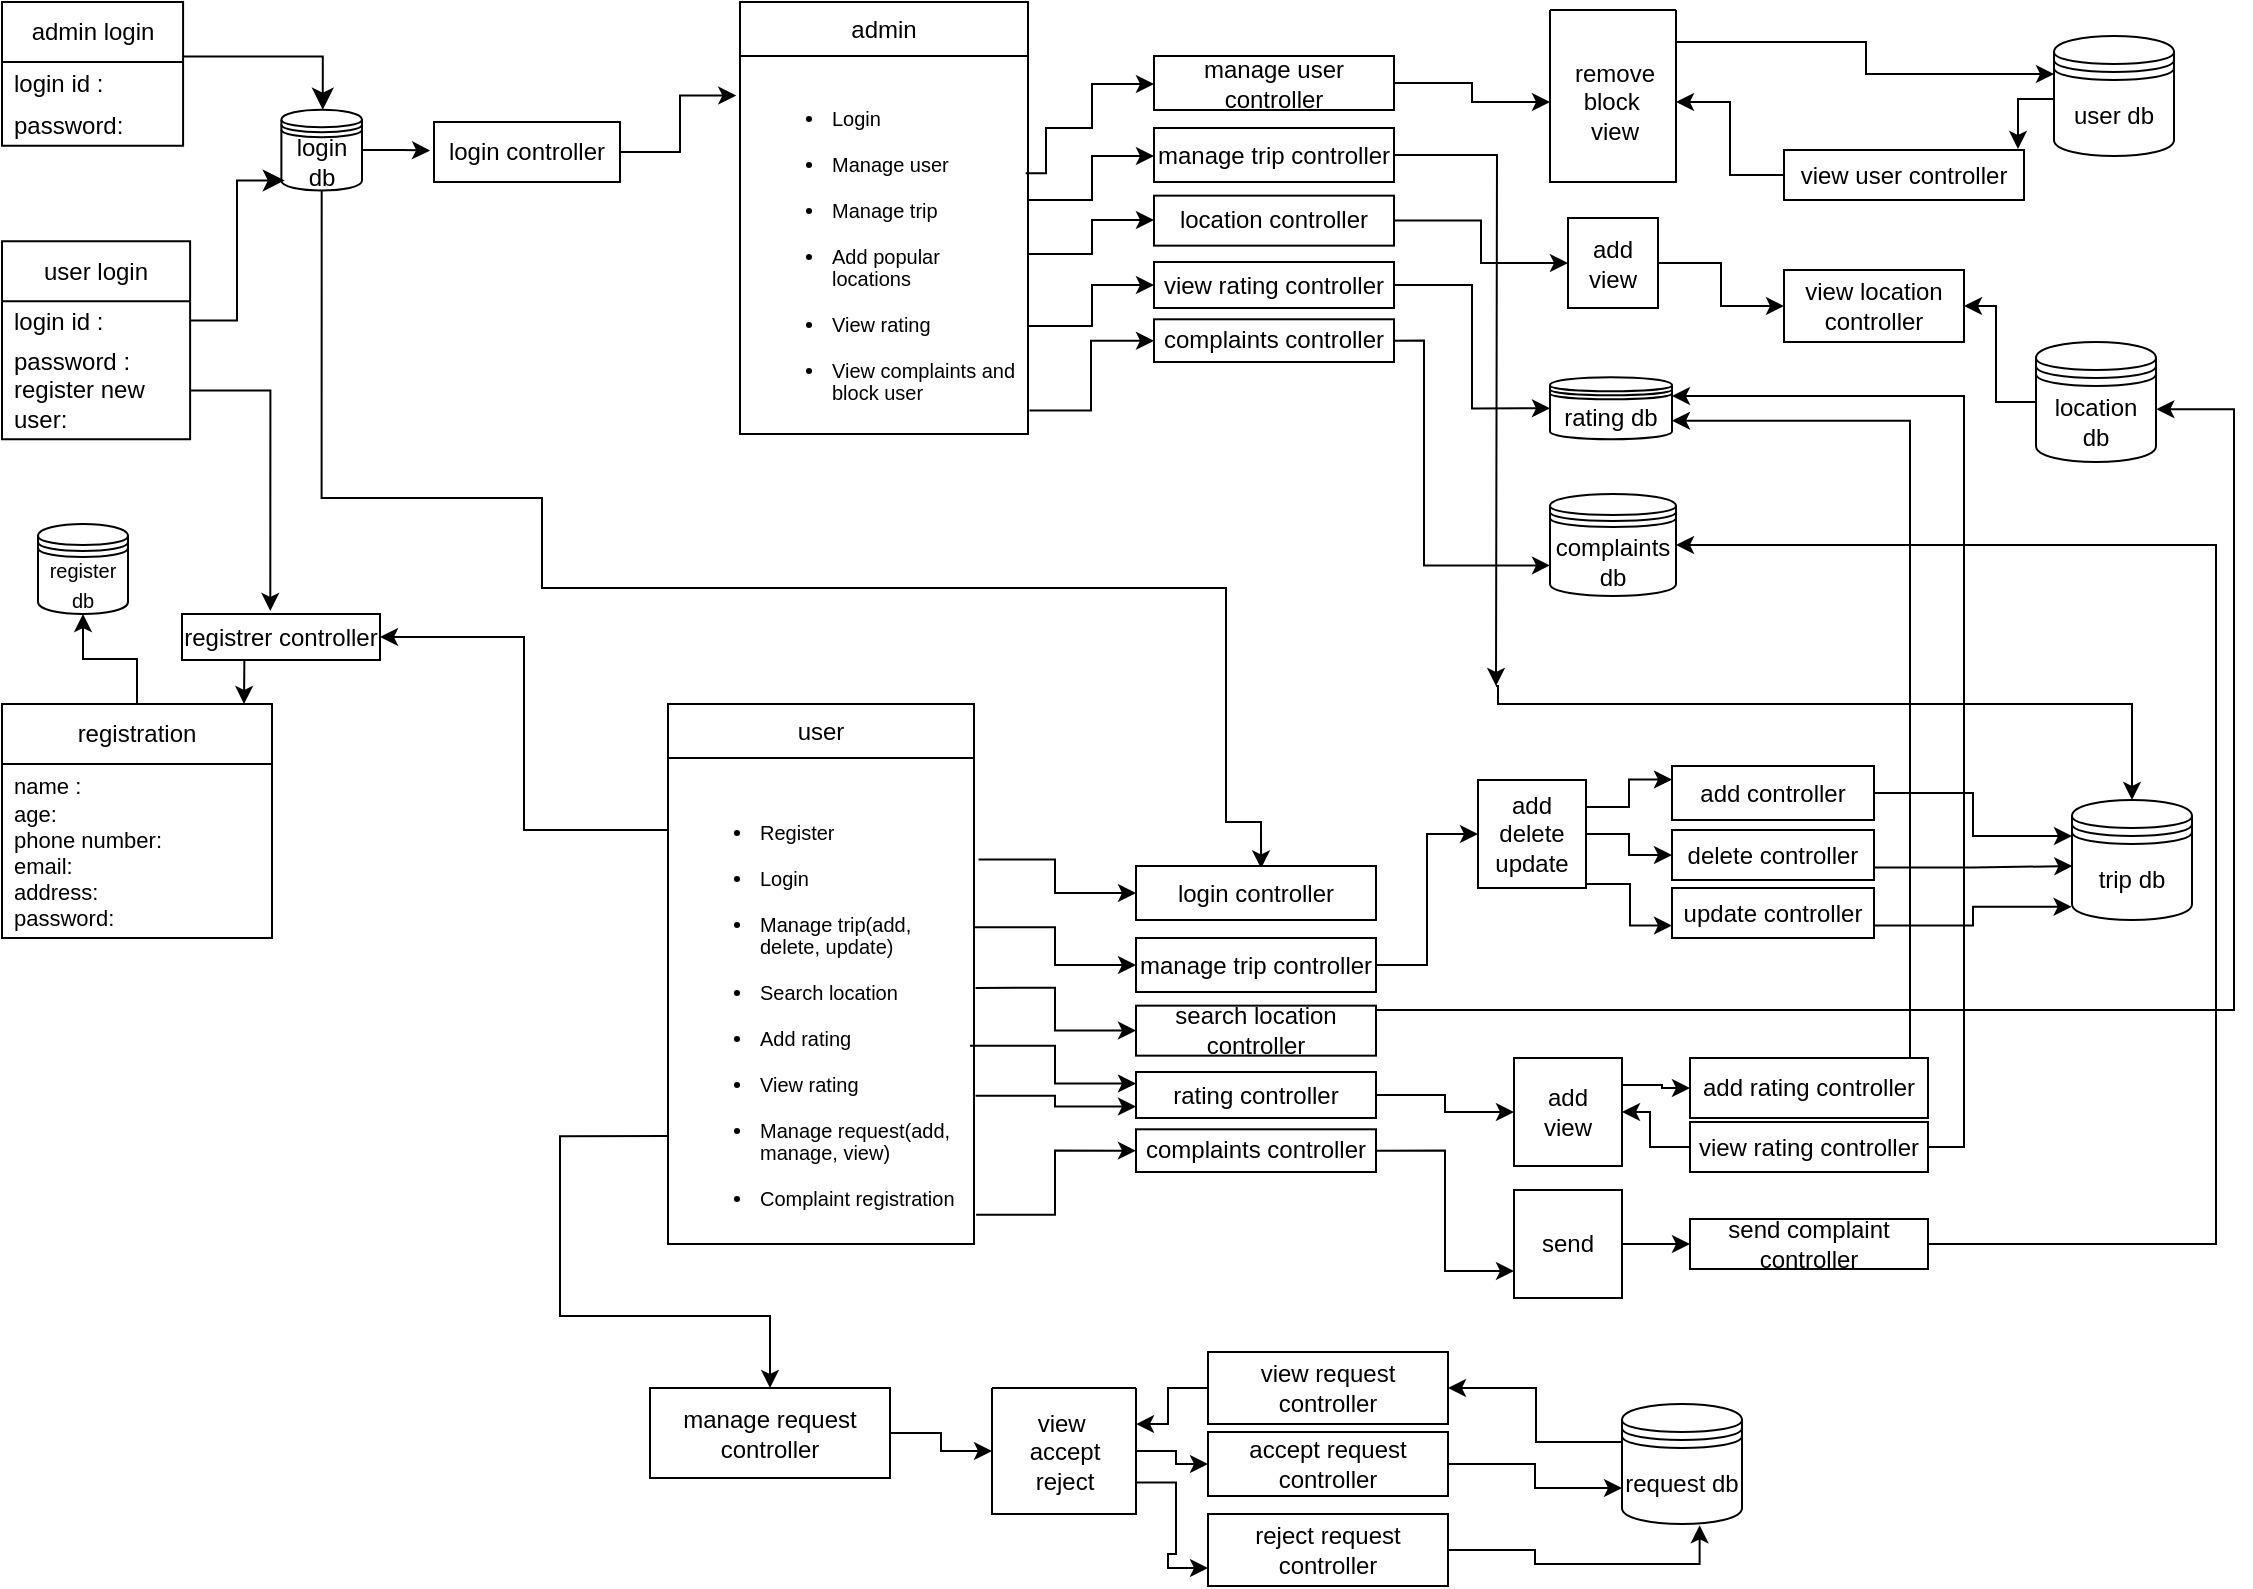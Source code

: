 <mxfile version="24.7.2" type="github">
  <diagram name="Page-1" id="9f46799a-70d6-7492-0946-bef42562c5a5">
    <mxGraphModel dx="1687" dy="1006" grid="1" gridSize="9" guides="1" tooltips="1" connect="1" arrows="1" fold="1" page="1" pageScale="1" pageWidth="1169" pageHeight="827" background="none" math="0" shadow="0">
      <root>
        <mxCell id="0" />
        <mxCell id="1" parent="0" />
        <mxCell id="CBxtj87pKqYlVacztBhi-85" value="" style="endArrow=classic;html=1;rounded=0;exitX=0.315;exitY=0.982;exitDx=0;exitDy=0;exitPerimeter=0;" edge="1" parent="1" source="CBxtj87pKqYlVacztBhi-74">
          <mxGeometry width="50" height="50" relative="1" as="geometry">
            <mxPoint x="153" y="311" as="sourcePoint" />
            <mxPoint x="157" y="369" as="targetPoint" />
          </mxGeometry>
        </mxCell>
        <mxCell id="CBxtj87pKqYlVacztBhi-75" value="&lt;font size=&quot;1&quot;&gt;register db&lt;/font&gt;" style="shape=datastore;whiteSpace=wrap;html=1;" vertex="1" parent="1">
          <mxGeometry x="54" y="279" width="45" height="45" as="geometry" />
        </mxCell>
        <mxCell id="CBxtj87pKqYlVacztBhi-86" style="edgeStyle=orthogonalEdgeStyle;rounded=0;orthogonalLoop=1;jettySize=auto;html=1;exitX=0.5;exitY=0;exitDx=0;exitDy=0;" edge="1" parent="1" source="CBxtj87pKqYlVacztBhi-69" target="CBxtj87pKqYlVacztBhi-75">
          <mxGeometry relative="1" as="geometry" />
        </mxCell>
        <mxCell id="CBxtj87pKqYlVacztBhi-68" style="edgeStyle=orthogonalEdgeStyle;rounded=0;orthogonalLoop=1;jettySize=auto;html=1;entryX=0.521;entryY=-0.132;entryDx=0;entryDy=0;entryPerimeter=0;exitX=0.5;exitY=1;exitDx=0;exitDy=0;" edge="1" parent="1" source="CBxtj87pKqYlVacztBhi-14">
          <mxGeometry relative="1" as="geometry">
            <mxPoint x="665.52" y="451.186" as="targetPoint" />
            <mxPoint x="195.84" y="117.0" as="sourcePoint" />
            <Array as="points">
              <mxPoint x="196" y="266" />
              <mxPoint x="306" y="266" />
              <mxPoint x="306" y="311" />
              <mxPoint x="648" y="311" />
              <mxPoint x="648" y="428" />
              <mxPoint x="666" y="428" />
            </Array>
          </mxGeometry>
        </mxCell>
        <mxCell id="CBxtj87pKqYlVacztBhi-112" style="edgeStyle=orthogonalEdgeStyle;rounded=0;orthogonalLoop=1;jettySize=auto;html=1;exitX=0.992;exitY=0.296;exitDx=0;exitDy=0;exitPerimeter=0;" edge="1" parent="1" source="CBxtj87pKqYlVacztBhi-25" target="CBxtj87pKqYlVacztBhi-93">
          <mxGeometry relative="1" as="geometry">
            <Array as="points">
              <mxPoint x="558" y="104" />
              <mxPoint x="558" y="81" />
              <mxPoint x="581" y="81" />
              <mxPoint x="581" y="59" />
            </Array>
          </mxGeometry>
        </mxCell>
        <mxCell id="CBxtj87pKqYlVacztBhi-113" value="" style="edgeStyle=orthogonalEdgeStyle;rounded=0;orthogonalLoop=1;jettySize=auto;html=1;" edge="1" parent="1" source="CBxtj87pKqYlVacztBhi-25" target="CBxtj87pKqYlVacztBhi-94">
          <mxGeometry relative="1" as="geometry">
            <Array as="points">
              <mxPoint x="581" y="117" />
              <mxPoint x="581" y="95" />
            </Array>
          </mxGeometry>
        </mxCell>
        <mxCell id="CBxtj87pKqYlVacztBhi-116" style="edgeStyle=orthogonalEdgeStyle;rounded=0;orthogonalLoop=1;jettySize=auto;html=1;exitX=1;exitY=0.5;exitDx=0;exitDy=0;" edge="1" parent="1" source="CBxtj87pKqYlVacztBhi-25" target="CBxtj87pKqYlVacztBhi-95">
          <mxGeometry relative="1" as="geometry">
            <Array as="points">
              <mxPoint x="581" y="144" />
              <mxPoint x="581" y="127" />
            </Array>
          </mxGeometry>
        </mxCell>
        <mxCell id="CBxtj87pKqYlVacztBhi-110" style="edgeStyle=orthogonalEdgeStyle;rounded=0;orthogonalLoop=1;jettySize=auto;html=1;entryX=0;entryY=0.5;entryDx=0;entryDy=0;" edge="1" parent="1" target="CBxtj87pKqYlVacztBhi-96">
          <mxGeometry relative="1" as="geometry">
            <mxPoint x="549" y="189" as="sourcePoint" />
            <Array as="points">
              <mxPoint x="549" y="180" />
              <mxPoint x="581" y="180" />
              <mxPoint x="581" y="160" />
            </Array>
          </mxGeometry>
        </mxCell>
        <mxCell id="CBxtj87pKqYlVacztBhi-117" style="edgeStyle=orthogonalEdgeStyle;rounded=0;orthogonalLoop=1;jettySize=auto;html=1;exitX=1.005;exitY=0.895;exitDx=0;exitDy=0;exitPerimeter=0;" edge="1" parent="1" source="CBxtj87pKqYlVacztBhi-25" target="CBxtj87pKqYlVacztBhi-98">
          <mxGeometry relative="1" as="geometry" />
        </mxCell>
        <mxCell id="CBxtj87pKqYlVacztBhi-119" value="" style="swimlane;startSize=0;" vertex="1" parent="1">
          <mxGeometry x="810" y="22" width="63" height="86" as="geometry" />
        </mxCell>
        <mxCell id="CBxtj87pKqYlVacztBhi-120" value="remove&lt;div&gt;block&amp;nbsp;&lt;/div&gt;&lt;div&gt;view&lt;/div&gt;" style="text;html=1;align=center;verticalAlign=middle;resizable=0;points=[];autosize=1;strokeColor=none;fillColor=none;" vertex="1" parent="CBxtj87pKqYlVacztBhi-119">
          <mxGeometry y="19" width="63" height="54" as="geometry" />
        </mxCell>
        <mxCell id="CBxtj87pKqYlVacztBhi-121" style="edgeStyle=orthogonalEdgeStyle;rounded=0;orthogonalLoop=1;jettySize=auto;html=1;exitX=1;exitY=0.5;exitDx=0;exitDy=0;" edge="1" parent="1" source="CBxtj87pKqYlVacztBhi-93" target="CBxtj87pKqYlVacztBhi-120">
          <mxGeometry relative="1" as="geometry" />
        </mxCell>
        <mxCell id="CBxtj87pKqYlVacztBhi-134" value="" style="edgeStyle=orthogonalEdgeStyle;rounded=0;orthogonalLoop=1;jettySize=auto;html=1;" edge="1" parent="1">
          <mxGeometry relative="1" as="geometry">
            <mxPoint x="1062" y="66.51" as="sourcePoint" />
            <mxPoint x="1044" y="91.5" as="targetPoint" />
          </mxGeometry>
        </mxCell>
        <mxCell id="CBxtj87pKqYlVacztBhi-122" value="user db" style="shape=datastore;whiteSpace=wrap;html=1;" vertex="1" parent="1">
          <mxGeometry x="1062" y="35" width="60" height="60" as="geometry" />
        </mxCell>
        <mxCell id="CBxtj87pKqYlVacztBhi-132" value="" style="edgeStyle=orthogonalEdgeStyle;rounded=0;orthogonalLoop=1;jettySize=auto;html=1;" edge="1" parent="1" source="CBxtj87pKqYlVacztBhi-124" target="CBxtj87pKqYlVacztBhi-120">
          <mxGeometry relative="1" as="geometry" />
        </mxCell>
        <mxCell id="CBxtj87pKqYlVacztBhi-124" value="view user controller" style="rounded=0;whiteSpace=wrap;html=1;" vertex="1" parent="1">
          <mxGeometry x="927" y="92" width="120" height="25" as="geometry" />
        </mxCell>
        <mxCell id="CBxtj87pKqYlVacztBhi-135" style="edgeStyle=orthogonalEdgeStyle;rounded=0;orthogonalLoop=1;jettySize=auto;html=1;exitX=1.005;exitY=-0.056;exitDx=0;exitDy=0;exitPerimeter=0;" edge="1" parent="1" source="CBxtj87pKqYlVacztBhi-120" target="CBxtj87pKqYlVacztBhi-122">
          <mxGeometry relative="1" as="geometry">
            <Array as="points">
              <mxPoint x="968" y="38" />
              <mxPoint x="968" y="54" />
            </Array>
          </mxGeometry>
        </mxCell>
        <mxCell id="CBxtj87pKqYlVacztBhi-150" style="edgeStyle=orthogonalEdgeStyle;rounded=0;orthogonalLoop=1;jettySize=auto;html=1;entryX=1;entryY=0.5;entryDx=0;entryDy=0;" edge="1" parent="1" source="CBxtj87pKqYlVacztBhi-136" target="CBxtj87pKqYlVacztBhi-146">
          <mxGeometry relative="1" as="geometry" />
        </mxCell>
        <mxCell id="CBxtj87pKqYlVacztBhi-136" value="location db" style="shape=datastore;whiteSpace=wrap;html=1;" vertex="1" parent="1">
          <mxGeometry x="1053" y="188" width="60" height="60" as="geometry" />
        </mxCell>
        <mxCell id="CBxtj87pKqYlVacztBhi-147" style="edgeStyle=orthogonalEdgeStyle;rounded=0;orthogonalLoop=1;jettySize=auto;html=1;entryX=0;entryY=0.5;entryDx=0;entryDy=0;" edge="1" parent="1" source="CBxtj87pKqYlVacztBhi-144" target="CBxtj87pKqYlVacztBhi-146">
          <mxGeometry relative="1" as="geometry" />
        </mxCell>
        <mxCell id="CBxtj87pKqYlVacztBhi-144" value="add&lt;div&gt;view&lt;/div&gt;" style="rounded=0;whiteSpace=wrap;html=1;" vertex="1" parent="1">
          <mxGeometry x="819" y="126" width="45" height="45" as="geometry" />
        </mxCell>
        <mxCell id="CBxtj87pKqYlVacztBhi-64" value="" style="group" vertex="1" connectable="0" parent="1">
          <mxGeometry x="36" y="18" width="180" height="218.651" as="geometry" />
        </mxCell>
        <object label="user login" id="CBxtj87pKqYlVacztBhi-6">
          <mxCell style="swimlane;fontStyle=0;childLayout=stackLayout;horizontal=1;startSize=30;horizontalStack=0;resizeParent=1;resizeParentMax=0;resizeLast=0;collapsible=1;marginBottom=0;whiteSpace=wrap;html=1;" vertex="1" parent="CBxtj87pKqYlVacztBhi-64">
            <mxGeometry x="0.003" y="119.651" width="94.05" height="99.004" as="geometry" />
          </mxCell>
        </object>
        <mxCell id="CBxtj87pKqYlVacztBhi-7" value="login id :" style="text;strokeColor=none;fillColor=none;align=left;verticalAlign=middle;spacingLeft=4;spacingRight=4;overflow=hidden;points=[[0,0.5],[1,0.5]];portConstraint=eastwest;rotatable=0;whiteSpace=wrap;html=1;" vertex="1" parent="CBxtj87pKqYlVacztBhi-6">
          <mxGeometry y="30" width="94.05" height="20.204" as="geometry" />
        </mxCell>
        <mxCell id="CBxtj87pKqYlVacztBhi-8" value="password :&lt;div&gt;register new user:&lt;/div&gt;" style="text;strokeColor=none;fillColor=none;align=left;verticalAlign=middle;spacingLeft=4;spacingRight=4;overflow=hidden;points=[[0,0.5],[1,0.5]];portConstraint=eastwest;rotatable=0;whiteSpace=wrap;html=1;" vertex="1" parent="CBxtj87pKqYlVacztBhi-6">
          <mxGeometry y="50.204" width="94.05" height="48.8" as="geometry" />
        </mxCell>
        <mxCell id="CBxtj87pKqYlVacztBhi-14" value="login&lt;div&gt;db&lt;/div&gt;" style="shape=datastore;whiteSpace=wrap;html=1;" vertex="1" parent="CBxtj87pKqYlVacztBhi-64">
          <mxGeometry x="139.691" y="53.843" width="40.309" height="40.407" as="geometry" />
        </mxCell>
        <mxCell id="CBxtj87pKqYlVacztBhi-16" value="" style="edgeStyle=elbowEdgeStyle;elbow=horizontal;endArrow=classic;html=1;curved=0;rounded=0;endSize=8;startSize=8;entryX=0.042;entryY=0.876;entryDx=0;entryDy=0;entryPerimeter=0;" edge="1" parent="CBxtj87pKqYlVacztBhi-64" target="CBxtj87pKqYlVacztBhi-14">
          <mxGeometry width="50" height="50" relative="1" as="geometry">
            <mxPoint x="94.058" y="159.31" as="sourcePoint" />
            <mxPoint x="127.649" y="125.637" as="targetPoint" />
          </mxGeometry>
        </mxCell>
        <mxCell id="CBxtj87pKqYlVacztBhi-59" value="admin login" style="swimlane;fontStyle=0;childLayout=stackLayout;horizontal=1;startSize=30;horizontalStack=0;resizeParent=1;resizeParentMax=0;resizeLast=0;collapsible=1;marginBottom=0;whiteSpace=wrap;html=1;" vertex="1" parent="CBxtj87pKqYlVacztBhi-64">
          <mxGeometry width="90.542" height="71.879" as="geometry" />
        </mxCell>
        <mxCell id="CBxtj87pKqYlVacztBhi-60" value="login id :" style="text;strokeColor=none;fillColor=none;align=left;verticalAlign=middle;spacingLeft=4;spacingRight=4;overflow=hidden;points=[[0,0.5],[1,0.5]];portConstraint=eastwest;rotatable=0;whiteSpace=wrap;html=1;" vertex="1" parent="CBxtj87pKqYlVacztBhi-59">
          <mxGeometry y="30" width="90.542" height="21.936" as="geometry" />
        </mxCell>
        <mxCell id="CBxtj87pKqYlVacztBhi-61" value="password:" style="text;strokeColor=none;fillColor=none;align=left;verticalAlign=middle;spacingLeft=4;spacingRight=4;overflow=hidden;points=[[0,0.5],[1,0.5]];portConstraint=eastwest;rotatable=0;whiteSpace=wrap;html=1;" vertex="1" parent="CBxtj87pKqYlVacztBhi-59">
          <mxGeometry y="51.936" width="90.542" height="19.942" as="geometry" />
        </mxCell>
        <mxCell id="CBxtj87pKqYlVacztBhi-63" value="" style="edgeStyle=segmentEdgeStyle;endArrow=classic;html=1;curved=0;rounded=0;endSize=8;startSize=8;" edge="1" parent="CBxtj87pKqYlVacztBhi-64">
          <mxGeometry width="50" height="50" relative="1" as="geometry">
            <mxPoint x="90.542" y="27.254" as="sourcePoint" />
            <mxPoint x="160.389" y="53.844" as="targetPoint" />
          </mxGeometry>
        </mxCell>
        <mxCell id="CBxtj87pKqYlVacztBhi-69" value="registration" style="swimlane;fontStyle=0;childLayout=stackLayout;horizontal=1;startSize=30;horizontalStack=0;resizeParent=1;resizeParentMax=0;resizeLast=0;collapsible=1;marginBottom=0;whiteSpace=wrap;html=1;" vertex="1" parent="1">
          <mxGeometry x="36" y="369" width="135" height="117" as="geometry" />
        </mxCell>
        <mxCell id="CBxtj87pKqYlVacztBhi-70" value="&lt;font style=&quot;font-size: 11px;&quot;&gt;name :&lt;/font&gt;&lt;div style=&quot;font-size: 11px;&quot;&gt;&lt;font style=&quot;font-size: 11px;&quot;&gt;age:&lt;/font&gt;&lt;/div&gt;&lt;div style=&quot;font-size: 11px;&quot;&gt;&lt;font style=&quot;font-size: 11px;&quot;&gt;phone number:&lt;/font&gt;&lt;/div&gt;&lt;div style=&quot;font-size: 11px;&quot;&gt;&lt;font style=&quot;font-size: 11px;&quot;&gt;email:&lt;/font&gt;&lt;/div&gt;&lt;div style=&quot;font-size: 11px;&quot;&gt;&lt;font style=&quot;font-size: 11px;&quot;&gt;address:&lt;/font&gt;&lt;/div&gt;&lt;div style=&quot;font-size: 11px;&quot;&gt;&lt;font style=&quot;font-size: 11px;&quot;&gt;password:&lt;/font&gt;&lt;/div&gt;" style="text;strokeColor=none;fillColor=none;align=left;verticalAlign=middle;spacingLeft=4;spacingRight=4;overflow=hidden;points=[[0,0.5],[1,0.5]];portConstraint=eastwest;rotatable=0;whiteSpace=wrap;html=1;" vertex="1" parent="CBxtj87pKqYlVacztBhi-69">
          <mxGeometry y="30" width="135" height="87" as="geometry" />
        </mxCell>
        <mxCell id="CBxtj87pKqYlVacztBhi-74" value="registrer controller" style="rounded=0;whiteSpace=wrap;html=1;" vertex="1" parent="1">
          <mxGeometry x="126" y="324" width="99" height="23" as="geometry" />
        </mxCell>
        <mxCell id="CBxtj87pKqYlVacztBhi-88" style="edgeStyle=orthogonalEdgeStyle;rounded=0;orthogonalLoop=1;jettySize=auto;html=1;exitX=1;exitY=0.5;exitDx=0;exitDy=0;entryX=0.446;entryY=-0.066;entryDx=0;entryDy=0;entryPerimeter=0;" edge="1" parent="1" source="CBxtj87pKqYlVacztBhi-8" target="CBxtj87pKqYlVacztBhi-74">
          <mxGeometry relative="1" as="geometry">
            <mxPoint x="171" y="261" as="targetPoint" />
          </mxGeometry>
        </mxCell>
        <mxCell id="CBxtj87pKqYlVacztBhi-99" value="" style="group" vertex="1" connectable="0" parent="1">
          <mxGeometry x="612" y="45" width="137" height="153" as="geometry" />
        </mxCell>
        <mxCell id="CBxtj87pKqYlVacztBhi-93" value="manage user controller" style="rounded=0;whiteSpace=wrap;html=1;" vertex="1" parent="CBxtj87pKqYlVacztBhi-99">
          <mxGeometry width="120" height="27" as="geometry" />
        </mxCell>
        <mxCell id="CBxtj87pKqYlVacztBhi-223" style="edgeStyle=orthogonalEdgeStyle;rounded=0;orthogonalLoop=1;jettySize=auto;html=1;" edge="1" parent="CBxtj87pKqYlVacztBhi-99" source="CBxtj87pKqYlVacztBhi-94">
          <mxGeometry relative="1" as="geometry">
            <mxPoint x="171" y="315" as="targetPoint" />
          </mxGeometry>
        </mxCell>
        <mxCell id="CBxtj87pKqYlVacztBhi-94" value="manage trip controller" style="rounded=0;whiteSpace=wrap;html=1;" vertex="1" parent="CBxtj87pKqYlVacztBhi-99">
          <mxGeometry y="36" width="120" height="27" as="geometry" />
        </mxCell>
        <mxCell id="CBxtj87pKqYlVacztBhi-95" value="location controller" style="rounded=0;whiteSpace=wrap;html=1;" vertex="1" parent="CBxtj87pKqYlVacztBhi-99">
          <mxGeometry y="69.83" width="120" height="25" as="geometry" />
        </mxCell>
        <mxCell id="CBxtj87pKqYlVacztBhi-96" value="view rating controller" style="rounded=0;whiteSpace=wrap;html=1;" vertex="1" parent="CBxtj87pKqYlVacztBhi-99">
          <mxGeometry y="103" width="120" height="23" as="geometry" />
        </mxCell>
        <mxCell id="CBxtj87pKqYlVacztBhi-98" value="complaints controller" style="rounded=0;whiteSpace=wrap;html=1;" vertex="1" parent="CBxtj87pKqYlVacztBhi-99">
          <mxGeometry y="131.65" width="120" height="21.35" as="geometry" />
        </mxCell>
        <mxCell id="CBxtj87pKqYlVacztBhi-100" value="login controller" style="rounded=0;whiteSpace=wrap;html=1;" vertex="1" parent="1">
          <mxGeometry x="252" y="78" width="93" height="30" as="geometry" />
        </mxCell>
        <mxCell id="CBxtj87pKqYlVacztBhi-145" style="edgeStyle=orthogonalEdgeStyle;rounded=0;orthogonalLoop=1;jettySize=auto;html=1;entryX=0;entryY=0.5;entryDx=0;entryDy=0;" edge="1" parent="1" source="CBxtj87pKqYlVacztBhi-95" target="CBxtj87pKqYlVacztBhi-144">
          <mxGeometry relative="1" as="geometry">
            <mxPoint x="774" y="135" as="targetPoint" />
          </mxGeometry>
        </mxCell>
        <mxCell id="CBxtj87pKqYlVacztBhi-146" value="view location controller" style="rounded=0;whiteSpace=wrap;html=1;" vertex="1" parent="1">
          <mxGeometry x="927" y="152" width="90" height="36" as="geometry" />
        </mxCell>
        <mxCell id="CBxtj87pKqYlVacztBhi-151" value="rating db" style="shape=datastore;whiteSpace=wrap;html=1;" vertex="1" parent="1">
          <mxGeometry x="810" y="205.65" width="61" height="31" as="geometry" />
        </mxCell>
        <mxCell id="CBxtj87pKqYlVacztBhi-39" value="user" style="swimlane;fontStyle=0;childLayout=stackLayout;horizontal=1;startSize=27;horizontalStack=0;resizeParent=1;resizeParentMax=0;resizeLast=0;collapsible=1;marginBottom=0;whiteSpace=wrap;html=1;container=0;movable=1;resizable=1;rotatable=1;deletable=1;editable=1;locked=0;connectable=1;" vertex="1" parent="1">
          <mxGeometry x="369" y="369" width="153" height="270" as="geometry" />
        </mxCell>
        <mxCell id="CBxtj87pKqYlVacztBhi-40" value="&lt;ul style=&quot;font-size: 10px;&quot;&gt;&lt;br&gt;&lt;li style=&quot;margin: 0px; font-style: normal; font-variant-caps: normal; font-stretch: normal; line-height: normal; font-size-adjust: none; font-kerning: auto; font-variant-alternates: normal; font-variant-ligatures: normal; font-variant-numeric: normal; font-variant-east-asian: normal; font-variant-position: normal; font-feature-settings: normal; font-optical-sizing: auto; font-variation-settings: normal;&quot;&gt;Register&lt;/li&gt;&lt;br&gt;&lt;li style=&quot;margin: 0px; font-style: normal; font-variant-caps: normal; font-stretch: normal; line-height: normal; font-size-adjust: none; font-kerning: auto; font-variant-alternates: normal; font-variant-ligatures: normal; font-variant-numeric: normal; font-variant-east-asian: normal; font-variant-position: normal; font-feature-settings: normal; font-optical-sizing: auto; font-variation-settings: normal;&quot;&gt;Login&lt;/li&gt;&lt;br&gt;&lt;li style=&quot;margin: 0px; font-style: normal; font-variant-caps: normal; font-stretch: normal; line-height: normal; font-size-adjust: none; font-kerning: auto; font-variant-alternates: normal; font-variant-ligatures: normal; font-variant-numeric: normal; font-variant-east-asian: normal; font-variant-position: normal; font-feature-settings: normal; font-optical-sizing: auto; font-variation-settings: normal;&quot;&gt;Manage trip(add, delete, update)&lt;/li&gt;&lt;br&gt;&lt;li style=&quot;margin: 0px; font-style: normal; font-variant-caps: normal; font-stretch: normal; line-height: normal; font-size-adjust: none; font-kerning: auto; font-variant-alternates: normal; font-variant-ligatures: normal; font-variant-numeric: normal; font-variant-east-asian: normal; font-variant-position: normal; font-feature-settings: normal; font-optical-sizing: auto; font-variation-settings: normal;&quot;&gt;Search location&lt;/li&gt;&lt;br&gt;&lt;li style=&quot;margin: 0px; font-style: normal; font-variant-caps: normal; font-stretch: normal; line-height: normal; font-size-adjust: none; font-kerning: auto; font-variant-alternates: normal; font-variant-ligatures: normal; font-variant-numeric: normal; font-variant-east-asian: normal; font-variant-position: normal; font-feature-settings: normal; font-optical-sizing: auto; font-variation-settings: normal;&quot;&gt;Add rating&lt;/li&gt;&lt;br&gt;&lt;li style=&quot;margin: 0px; font-style: normal; font-variant-caps: normal; font-stretch: normal; line-height: normal; font-size-adjust: none; font-kerning: auto; font-variant-alternates: normal; font-variant-ligatures: normal; font-variant-numeric: normal; font-variant-east-asian: normal; font-variant-position: normal; font-feature-settings: normal; font-optical-sizing: auto; font-variation-settings: normal;&quot;&gt;View rating&lt;/li&gt;&lt;br&gt;&lt;li style=&quot;margin: 0px; font-style: normal; font-variant-caps: normal; font-stretch: normal; line-height: normal; font-size-adjust: none; font-kerning: auto; font-variant-alternates: normal; font-variant-ligatures: normal; font-variant-numeric: normal; font-variant-east-asian: normal; font-variant-position: normal; font-feature-settings: normal; font-optical-sizing: auto; font-variation-settings: normal;&quot;&gt;Manage request(add, manage, view)&lt;/li&gt;&lt;br&gt;&lt;li style=&quot;margin: 0px; font-style: normal; font-variant-caps: normal; font-stretch: normal; line-height: normal; font-size-adjust: none; font-kerning: auto; font-variant-alternates: normal; font-variant-ligatures: normal; font-variant-numeric: normal; font-variant-east-asian: normal; font-variant-position: normal; font-feature-settings: normal; font-optical-sizing: auto; font-variation-settings: normal;&quot;&gt;Complaint registration&lt;/li&gt;&lt;/ul&gt;" style="text;strokeColor=none;fillColor=none;align=left;verticalAlign=middle;spacingLeft=4;spacingRight=4;overflow=hidden;points=[[0,0.5],[1,0.5]];portConstraint=eastwest;rotatable=1;whiteSpace=wrap;html=1;movable=1;resizable=1;deletable=1;editable=1;locked=0;connectable=1;" vertex="1" parent="CBxtj87pKqYlVacztBhi-39">
          <mxGeometry y="27" width="153" height="243" as="geometry" />
        </mxCell>
        <mxCell id="CBxtj87pKqYlVacztBhi-22" value="admin" style="swimlane;fontStyle=0;childLayout=stackLayout;horizontal=1;startSize=27;horizontalStack=0;resizeParent=1;resizeParentMax=0;resizeLast=0;collapsible=1;marginBottom=0;whiteSpace=wrap;html=1;container=0;movable=1;resizable=1;rotatable=1;deletable=1;editable=1;locked=0;connectable=1;" vertex="1" parent="1">
          <mxGeometry x="405" y="18" width="144" height="216" as="geometry">
            <mxRectangle x="400" y="100" width="60" height="30" as="alternateBounds" />
          </mxGeometry>
        </mxCell>
        <mxCell id="CBxtj87pKqYlVacztBhi-25" value="&lt;ul style=&quot;list-style-type: disc; font-size: 10px;&quot;&gt;&lt;br&gt;&lt;li style=&quot;margin: 0px; font-style: normal; font-variant-caps: normal; font-weight: normal; font-stretch: normal; line-height: normal; font-family: Helvetica; font-size-adjust: none; font-kerning: auto; font-variant-alternates: normal; font-variant-ligatures: normal; font-variant-numeric: normal; font-variant-east-asian: normal; font-variant-position: normal; font-variant-emoji: normal; font-feature-settings: normal; font-optical-sizing: auto; font-variation-settings: normal; color: rgb(0, 0, 0);&quot;&gt;Login&lt;/li&gt;&lt;br&gt;&lt;li style=&quot;margin: 0px; font-style: normal; font-variant-caps: normal; font-weight: normal; font-stretch: normal; line-height: normal; font-family: Helvetica; font-size-adjust: none; font-kerning: auto; font-variant-alternates: normal; font-variant-ligatures: normal; font-variant-numeric: normal; font-variant-east-asian: normal; font-variant-position: normal; font-variant-emoji: normal; font-feature-settings: normal; font-optical-sizing: auto; font-variation-settings: normal; color: rgb(0, 0, 0);&quot;&gt;Manage user&lt;/li&gt;&lt;br&gt;&lt;li style=&quot;margin: 0px; font-style: normal; font-variant-caps: normal; font-weight: normal; font-stretch: normal; line-height: normal; font-family: Helvetica; font-size-adjust: none; font-kerning: auto; font-variant-alternates: normal; font-variant-ligatures: normal; font-variant-numeric: normal; font-variant-east-asian: normal; font-variant-position: normal; font-variant-emoji: normal; font-feature-settings: normal; font-optical-sizing: auto; font-variation-settings: normal; color: rgb(0, 0, 0);&quot;&gt;Manage trip&lt;/li&gt;&lt;br&gt;&lt;li style=&quot;margin: 0px; font-style: normal; font-variant-caps: normal; font-weight: normal; font-stretch: normal; line-height: normal; font-family: Helvetica; font-size-adjust: none; font-kerning: auto; font-variant-alternates: normal; font-variant-ligatures: normal; font-variant-numeric: normal; font-variant-east-asian: normal; font-variant-position: normal; font-variant-emoji: normal; font-feature-settings: normal; font-optical-sizing: auto; font-variation-settings: normal; color: rgb(0, 0, 0);&quot;&gt;Add popular locations&lt;/li&gt;&lt;br&gt;&lt;li style=&quot;margin: 0px; font-style: normal; font-variant-caps: normal; font-weight: normal; font-stretch: normal; line-height: normal; font-family: Helvetica; font-size-adjust: none; font-kerning: auto; font-variant-alternates: normal; font-variant-ligatures: normal; font-variant-numeric: normal; font-variant-east-asian: normal; font-variant-position: normal; font-variant-emoji: normal; font-feature-settings: normal; font-optical-sizing: auto; font-variation-settings: normal; color: rgb(0, 0, 0);&quot;&gt;View rating&lt;/li&gt;&lt;br&gt;&lt;li style=&quot;margin: 0px; font-style: normal; font-variant-caps: normal; font-weight: normal; font-stretch: normal; line-height: normal; font-family: Helvetica; font-size-adjust: none; font-kerning: auto; font-variant-alternates: normal; font-variant-ligatures: normal; font-variant-numeric: normal; font-variant-east-asian: normal; font-variant-position: normal; font-variant-emoji: normal; font-feature-settings: normal; font-optical-sizing: auto; font-variation-settings: normal; color: rgb(0, 0, 0);&quot;&gt;View complaints and block user&lt;/li&gt;&lt;br&gt;&lt;/ul&gt;" style="text;strokeColor=none;fillColor=none;align=left;verticalAlign=middle;spacingLeft=4;spacingRight=4;overflow=hidden;points=[[0,0.5],[1,0.5]];portConstraint=eastwest;rotatable=1;whiteSpace=wrap;html=1;movable=1;resizable=1;deletable=1;editable=1;locked=0;connectable=1;" vertex="1" parent="1">
          <mxGeometry x="405" y="45" width="144" height="198" as="geometry" />
        </mxCell>
        <mxCell id="CBxtj87pKqYlVacztBhi-154" style="edgeStyle=orthogonalEdgeStyle;rounded=0;orthogonalLoop=1;jettySize=auto;html=1;entryX=1;entryY=0.5;entryDx=0;entryDy=0;" edge="1" parent="1" source="CBxtj87pKqYlVacztBhi-40" target="CBxtj87pKqYlVacztBhi-74">
          <mxGeometry relative="1" as="geometry">
            <mxPoint x="279" y="333" as="targetPoint" />
            <Array as="points">
              <mxPoint x="297" y="432" />
              <mxPoint x="297" y="336" />
            </Array>
          </mxGeometry>
        </mxCell>
        <mxCell id="CBxtj87pKqYlVacztBhi-155" value="complaints db" style="shape=datastore;whiteSpace=wrap;html=1;" vertex="1" parent="1">
          <mxGeometry x="810" y="264" width="63" height="51" as="geometry" />
        </mxCell>
        <mxCell id="CBxtj87pKqYlVacztBhi-156" style="edgeStyle=orthogonalEdgeStyle;rounded=0;orthogonalLoop=1;jettySize=auto;html=1;entryX=0;entryY=0.5;entryDx=0;entryDy=0;" edge="1" parent="1" source="CBxtj87pKqYlVacztBhi-96" target="CBxtj87pKqYlVacztBhi-151">
          <mxGeometry relative="1" as="geometry" />
        </mxCell>
        <mxCell id="CBxtj87pKqYlVacztBhi-164" value="" style="group" vertex="1" connectable="0" parent="1">
          <mxGeometry x="603" y="450" width="120" height="153" as="geometry" />
        </mxCell>
        <mxCell id="CBxtj87pKqYlVacztBhi-158" value="login controller" style="rounded=0;whiteSpace=wrap;html=1;" vertex="1" parent="CBxtj87pKqYlVacztBhi-164">
          <mxGeometry width="120" height="27" as="geometry" />
        </mxCell>
        <mxCell id="CBxtj87pKqYlVacztBhi-159" value="manage trip controller" style="rounded=0;whiteSpace=wrap;html=1;" vertex="1" parent="CBxtj87pKqYlVacztBhi-164">
          <mxGeometry y="36" width="120" height="27" as="geometry" />
        </mxCell>
        <mxCell id="CBxtj87pKqYlVacztBhi-160" value="search location controller" style="rounded=0;whiteSpace=wrap;html=1;" vertex="1" parent="CBxtj87pKqYlVacztBhi-164">
          <mxGeometry y="69.83" width="120" height="25" as="geometry" />
        </mxCell>
        <mxCell id="CBxtj87pKqYlVacztBhi-161" value="rating controller" style="rounded=0;whiteSpace=wrap;html=1;" vertex="1" parent="CBxtj87pKqYlVacztBhi-164">
          <mxGeometry y="103" width="120" height="23" as="geometry" />
        </mxCell>
        <mxCell id="CBxtj87pKqYlVacztBhi-162" value="complaints controller" style="rounded=0;whiteSpace=wrap;html=1;" vertex="1" parent="CBxtj87pKqYlVacztBhi-164">
          <mxGeometry y="131.65" width="120" height="21.35" as="geometry" />
        </mxCell>
        <mxCell id="CBxtj87pKqYlVacztBhi-166" style="edgeStyle=orthogonalEdgeStyle;rounded=0;orthogonalLoop=1;jettySize=auto;html=1;entryX=-0.021;entryY=0.476;entryDx=0;entryDy=0;entryPerimeter=0;" edge="1" parent="1" source="CBxtj87pKqYlVacztBhi-14" target="CBxtj87pKqYlVacztBhi-100">
          <mxGeometry relative="1" as="geometry" />
        </mxCell>
        <mxCell id="CBxtj87pKqYlVacztBhi-167" style="edgeStyle=orthogonalEdgeStyle;rounded=0;orthogonalLoop=1;jettySize=auto;html=1;entryX=-0.013;entryY=0.1;entryDx=0;entryDy=0;entryPerimeter=0;" edge="1" parent="1" source="CBxtj87pKqYlVacztBhi-100" target="CBxtj87pKqYlVacztBhi-25">
          <mxGeometry relative="1" as="geometry" />
        </mxCell>
        <mxCell id="CBxtj87pKqYlVacztBhi-168" style="edgeStyle=orthogonalEdgeStyle;rounded=0;orthogonalLoop=1;jettySize=auto;html=1;exitX=1.015;exitY=0.209;exitDx=0;exitDy=0;exitPerimeter=0;" edge="1" parent="1" source="CBxtj87pKqYlVacztBhi-40" target="CBxtj87pKqYlVacztBhi-158">
          <mxGeometry relative="1" as="geometry" />
        </mxCell>
        <mxCell id="CBxtj87pKqYlVacztBhi-169" style="edgeStyle=orthogonalEdgeStyle;rounded=0;orthogonalLoop=1;jettySize=auto;html=1;exitX=1.002;exitY=0.348;exitDx=0;exitDy=0;exitPerimeter=0;" edge="1" parent="1" source="CBxtj87pKqYlVacztBhi-40" target="CBxtj87pKqYlVacztBhi-159">
          <mxGeometry relative="1" as="geometry" />
        </mxCell>
        <mxCell id="CBxtj87pKqYlVacztBhi-170" style="edgeStyle=orthogonalEdgeStyle;rounded=0;orthogonalLoop=1;jettySize=auto;html=1;exitX=1.005;exitY=0.473;exitDx=0;exitDy=0;exitPerimeter=0;" edge="1" parent="1" source="CBxtj87pKqYlVacztBhi-40" target="CBxtj87pKqYlVacztBhi-160">
          <mxGeometry relative="1" as="geometry" />
        </mxCell>
        <mxCell id="CBxtj87pKqYlVacztBhi-175" style="edgeStyle=orthogonalEdgeStyle;rounded=0;orthogonalLoop=1;jettySize=auto;html=1;exitX=1.007;exitY=0.94;exitDx=0;exitDy=0;entryX=0;entryY=0.5;entryDx=0;entryDy=0;exitPerimeter=0;" edge="1" parent="1" source="CBxtj87pKqYlVacztBhi-40" target="CBxtj87pKqYlVacztBhi-162">
          <mxGeometry relative="1" as="geometry" />
        </mxCell>
        <mxCell id="CBxtj87pKqYlVacztBhi-174" style="edgeStyle=orthogonalEdgeStyle;rounded=0;orthogonalLoop=1;jettySize=auto;html=1;exitX=1.005;exitY=0.695;exitDx=0;exitDy=0;entryX=0;entryY=0.75;entryDx=0;entryDy=0;exitPerimeter=0;" edge="1" parent="1" source="CBxtj87pKqYlVacztBhi-40" target="CBxtj87pKqYlVacztBhi-161">
          <mxGeometry relative="1" as="geometry" />
        </mxCell>
        <mxCell id="CBxtj87pKqYlVacztBhi-173" style="edgeStyle=orthogonalEdgeStyle;rounded=0;orthogonalLoop=1;jettySize=auto;html=1;exitX=0.987;exitY=0.592;exitDx=0;exitDy=0;entryX=0;entryY=0.25;entryDx=0;entryDy=0;exitPerimeter=0;" edge="1" parent="1" source="CBxtj87pKqYlVacztBhi-40" target="CBxtj87pKqYlVacztBhi-161">
          <mxGeometry relative="1" as="geometry" />
        </mxCell>
        <mxCell id="CBxtj87pKqYlVacztBhi-185" value="" style="edgeStyle=orthogonalEdgeStyle;rounded=0;orthogonalLoop=1;jettySize=auto;html=1;entryX=0;entryY=0.5;entryDx=0;entryDy=0;" edge="1" parent="1" source="CBxtj87pKqYlVacztBhi-177" target="CBxtj87pKqYlVacztBhi-179">
          <mxGeometry relative="1" as="geometry" />
        </mxCell>
        <mxCell id="CBxtj87pKqYlVacztBhi-177" value="manage request controller" style="rounded=0;whiteSpace=wrap;html=1;" vertex="1" parent="1">
          <mxGeometry x="360" y="711" width="120" height="45" as="geometry" />
        </mxCell>
        <mxCell id="CBxtj87pKqYlVacztBhi-178" style="edgeStyle=orthogonalEdgeStyle;rounded=0;orthogonalLoop=1;jettySize=auto;html=1;exitX=0;exitY=0.778;exitDx=0;exitDy=0;exitPerimeter=0;" edge="1" parent="1" source="CBxtj87pKqYlVacztBhi-40" target="CBxtj87pKqYlVacztBhi-177">
          <mxGeometry relative="1" as="geometry">
            <mxPoint x="288" y="585" as="sourcePoint" />
            <Array as="points">
              <mxPoint x="315" y="585" />
              <mxPoint x="315" y="675" />
              <mxPoint x="420" y="675" />
            </Array>
          </mxGeometry>
        </mxCell>
        <mxCell id="CBxtj87pKqYlVacztBhi-191" style="edgeStyle=orthogonalEdgeStyle;rounded=0;orthogonalLoop=1;jettySize=auto;html=1;entryX=0;entryY=0.5;entryDx=0;entryDy=0;" edge="1" parent="1" source="CBxtj87pKqYlVacztBhi-179" target="CBxtj87pKqYlVacztBhi-187">
          <mxGeometry relative="1" as="geometry" />
        </mxCell>
        <mxCell id="CBxtj87pKqYlVacztBhi-192" style="edgeStyle=orthogonalEdgeStyle;rounded=0;orthogonalLoop=1;jettySize=auto;html=1;exitX=1;exitY=0.75;exitDx=0;exitDy=0;entryX=0;entryY=0.75;entryDx=0;entryDy=0;" edge="1" parent="1" source="CBxtj87pKqYlVacztBhi-179" target="CBxtj87pKqYlVacztBhi-188">
          <mxGeometry relative="1" as="geometry" />
        </mxCell>
        <mxCell id="CBxtj87pKqYlVacztBhi-179" value="" style="swimlane;startSize=0;" vertex="1" parent="1">
          <mxGeometry x="531" y="711" width="72" height="63" as="geometry" />
        </mxCell>
        <mxCell id="CBxtj87pKqYlVacztBhi-180" value="view&amp;nbsp;&lt;div&gt;accept&lt;/div&gt;&lt;div&gt;reject&lt;/div&gt;" style="text;html=1;align=center;verticalAlign=middle;resizable=0;points=[];autosize=1;strokeColor=none;fillColor=none;" vertex="1" parent="CBxtj87pKqYlVacztBhi-179">
          <mxGeometry x="9" y="4.5" width="54" height="54" as="geometry" />
        </mxCell>
        <mxCell id="CBxtj87pKqYlVacztBhi-186" value="view request controller" style="rounded=0;whiteSpace=wrap;html=1;" vertex="1" parent="1">
          <mxGeometry x="639" y="693" width="120" height="36" as="geometry" />
        </mxCell>
        <mxCell id="CBxtj87pKqYlVacztBhi-196" style="edgeStyle=orthogonalEdgeStyle;rounded=0;orthogonalLoop=1;jettySize=auto;html=1;entryX=0;entryY=0.7;entryDx=0;entryDy=0;" edge="1" parent="1" source="CBxtj87pKqYlVacztBhi-187" target="CBxtj87pKqYlVacztBhi-193">
          <mxGeometry relative="1" as="geometry" />
        </mxCell>
        <mxCell id="CBxtj87pKqYlVacztBhi-187" value="accept request controller" style="rounded=0;whiteSpace=wrap;html=1;" vertex="1" parent="1">
          <mxGeometry x="639" y="733" width="120" height="32" as="geometry" />
        </mxCell>
        <mxCell id="CBxtj87pKqYlVacztBhi-188" value="reject request controller" style="rounded=0;whiteSpace=wrap;html=1;" vertex="1" parent="1">
          <mxGeometry x="639" y="774" width="120" height="36" as="geometry" />
        </mxCell>
        <mxCell id="CBxtj87pKqYlVacztBhi-189" style="edgeStyle=orthogonalEdgeStyle;rounded=0;orthogonalLoop=1;jettySize=auto;html=1;entryX=1;entryY=0.286;entryDx=0;entryDy=0;entryPerimeter=0;" edge="1" parent="1" source="CBxtj87pKqYlVacztBhi-186" target="CBxtj87pKqYlVacztBhi-179">
          <mxGeometry relative="1" as="geometry">
            <Array as="points">
              <mxPoint x="619" y="711" />
              <mxPoint x="619" y="729" />
            </Array>
          </mxGeometry>
        </mxCell>
        <mxCell id="CBxtj87pKqYlVacztBhi-197" style="edgeStyle=orthogonalEdgeStyle;rounded=0;orthogonalLoop=1;jettySize=auto;html=1;entryX=1;entryY=0.5;entryDx=0;entryDy=0;" edge="1" parent="1" source="CBxtj87pKqYlVacztBhi-193" target="CBxtj87pKqYlVacztBhi-186">
          <mxGeometry relative="1" as="geometry">
            <Array as="points">
              <mxPoint x="803" y="738" />
              <mxPoint x="803" y="711" />
            </Array>
          </mxGeometry>
        </mxCell>
        <mxCell id="CBxtj87pKqYlVacztBhi-193" value="request db" style="shape=datastore;whiteSpace=wrap;html=1;" vertex="1" parent="1">
          <mxGeometry x="846" y="719" width="60" height="60" as="geometry" />
        </mxCell>
        <mxCell id="CBxtj87pKqYlVacztBhi-194" style="edgeStyle=orthogonalEdgeStyle;rounded=0;orthogonalLoop=1;jettySize=auto;html=1;exitX=1;exitY=0.5;exitDx=0;exitDy=0;entryX=0;entryY=0.7;entryDx=0;entryDy=0;" edge="1" parent="1" source="CBxtj87pKqYlVacztBhi-98" target="CBxtj87pKqYlVacztBhi-155">
          <mxGeometry relative="1" as="geometry">
            <Array as="points">
              <mxPoint x="747" y="187" />
              <mxPoint x="747" y="300" />
            </Array>
          </mxGeometry>
        </mxCell>
        <mxCell id="CBxtj87pKqYlVacztBhi-195" style="edgeStyle=orthogonalEdgeStyle;rounded=0;orthogonalLoop=1;jettySize=auto;html=1;entryX=0.647;entryY=1.011;entryDx=0;entryDy=0;entryPerimeter=0;" edge="1" parent="1" source="CBxtj87pKqYlVacztBhi-188" target="CBxtj87pKqYlVacztBhi-193">
          <mxGeometry relative="1" as="geometry" />
        </mxCell>
        <mxCell id="CBxtj87pKqYlVacztBhi-211" style="edgeStyle=orthogonalEdgeStyle;rounded=0;orthogonalLoop=1;jettySize=auto;html=1;exitX=1;exitY=0.25;exitDx=0;exitDy=0;entryX=0;entryY=0.25;entryDx=0;entryDy=0;" edge="1" parent="1" source="CBxtj87pKqYlVacztBhi-198" target="CBxtj87pKqYlVacztBhi-206">
          <mxGeometry relative="1" as="geometry" />
        </mxCell>
        <mxCell id="CBxtj87pKqYlVacztBhi-212" style="edgeStyle=orthogonalEdgeStyle;rounded=0;orthogonalLoop=1;jettySize=auto;html=1;exitX=1;exitY=0.5;exitDx=0;exitDy=0;entryX=0;entryY=0.5;entryDx=0;entryDy=0;" edge="1" parent="1" source="CBxtj87pKqYlVacztBhi-198" target="CBxtj87pKqYlVacztBhi-207">
          <mxGeometry relative="1" as="geometry" />
        </mxCell>
        <mxCell id="CBxtj87pKqYlVacztBhi-213" style="edgeStyle=orthogonalEdgeStyle;rounded=0;orthogonalLoop=1;jettySize=auto;html=1;exitX=1;exitY=0.75;exitDx=0;exitDy=0;entryX=0;entryY=0.75;entryDx=0;entryDy=0;" edge="1" parent="1" source="CBxtj87pKqYlVacztBhi-198" target="CBxtj87pKqYlVacztBhi-208">
          <mxGeometry relative="1" as="geometry">
            <Array as="points">
              <mxPoint x="828" y="459" />
              <mxPoint x="850" y="459" />
              <mxPoint x="850" y="480" />
            </Array>
          </mxGeometry>
        </mxCell>
        <mxCell id="CBxtj87pKqYlVacztBhi-198" value="add&lt;div&gt;delete&lt;/div&gt;&lt;div&gt;update&lt;/div&gt;" style="whiteSpace=wrap;html=1;aspect=fixed;" vertex="1" parent="1">
          <mxGeometry x="774" y="407" width="54" height="54" as="geometry" />
        </mxCell>
        <mxCell id="CBxtj87pKqYlVacztBhi-222" style="edgeStyle=orthogonalEdgeStyle;rounded=0;orthogonalLoop=1;jettySize=auto;html=1;exitX=1;exitY=0.5;exitDx=0;exitDy=0;entryX=0;entryY=0.3;entryDx=0;entryDy=0;" edge="1" parent="1" source="CBxtj87pKqYlVacztBhi-206" target="CBxtj87pKqYlVacztBhi-209">
          <mxGeometry relative="1" as="geometry" />
        </mxCell>
        <mxCell id="CBxtj87pKqYlVacztBhi-206" value="add controller" style="rounded=0;whiteSpace=wrap;html=1;" vertex="1" parent="1">
          <mxGeometry x="871" y="400" width="101" height="27" as="geometry" />
        </mxCell>
        <mxCell id="CBxtj87pKqYlVacztBhi-207" value="delete controller" style="rounded=0;whiteSpace=wrap;html=1;" vertex="1" parent="1">
          <mxGeometry x="871" y="432" width="101" height="25" as="geometry" />
        </mxCell>
        <mxCell id="CBxtj87pKqYlVacztBhi-208" value="update controller" style="rounded=0;whiteSpace=wrap;html=1;" vertex="1" parent="1">
          <mxGeometry x="871" y="461" width="101" height="25" as="geometry" />
        </mxCell>
        <mxCell id="CBxtj87pKqYlVacztBhi-225" style="edgeStyle=orthogonalEdgeStyle;rounded=0;orthogonalLoop=1;jettySize=auto;html=1;" edge="1" parent="1" target="CBxtj87pKqYlVacztBhi-209">
          <mxGeometry relative="1" as="geometry">
            <mxPoint x="783" y="360" as="sourcePoint" />
            <Array as="points">
              <mxPoint x="784" y="360" />
              <mxPoint x="784" y="369" />
              <mxPoint x="1101" y="369" />
            </Array>
          </mxGeometry>
        </mxCell>
        <mxCell id="CBxtj87pKqYlVacztBhi-209" value="trip db" style="shape=datastore;whiteSpace=wrap;html=1;" vertex="1" parent="1">
          <mxGeometry x="1071" y="417" width="60" height="60" as="geometry" />
        </mxCell>
        <mxCell id="CBxtj87pKqYlVacztBhi-210" style="edgeStyle=orthogonalEdgeStyle;rounded=0;orthogonalLoop=1;jettySize=auto;html=1;entryX=0;entryY=0.5;entryDx=0;entryDy=0;" edge="1" parent="1" source="CBxtj87pKqYlVacztBhi-159" target="CBxtj87pKqYlVacztBhi-198">
          <mxGeometry relative="1" as="geometry" />
        </mxCell>
        <mxCell id="CBxtj87pKqYlVacztBhi-218" style="edgeStyle=orthogonalEdgeStyle;rounded=0;orthogonalLoop=1;jettySize=auto;html=1;exitX=1;exitY=0.75;exitDx=0;exitDy=0;entryX=-0.003;entryY=0.89;entryDx=0;entryDy=0;entryPerimeter=0;" edge="1" parent="1" source="CBxtj87pKqYlVacztBhi-208" target="CBxtj87pKqYlVacztBhi-209">
          <mxGeometry relative="1" as="geometry" />
        </mxCell>
        <mxCell id="CBxtj87pKqYlVacztBhi-219" style="edgeStyle=orthogonalEdgeStyle;rounded=0;orthogonalLoop=1;jettySize=auto;html=1;exitX=1;exitY=0.75;exitDx=0;exitDy=0;entryX=0.003;entryY=0.55;entryDx=0;entryDy=0;entryPerimeter=0;" edge="1" parent="1" source="CBxtj87pKqYlVacztBhi-207" target="CBxtj87pKqYlVacztBhi-209">
          <mxGeometry relative="1" as="geometry" />
        </mxCell>
        <mxCell id="CBxtj87pKqYlVacztBhi-228" style="edgeStyle=orthogonalEdgeStyle;rounded=0;orthogonalLoop=1;jettySize=auto;html=1;exitX=1;exitY=0.5;exitDx=0;exitDy=0;entryX=1.003;entryY=0.56;entryDx=0;entryDy=0;entryPerimeter=0;" edge="1" parent="1" source="CBxtj87pKqYlVacztBhi-160" target="CBxtj87pKqYlVacztBhi-136">
          <mxGeometry relative="1" as="geometry">
            <mxPoint x="1143" y="198" as="targetPoint" />
            <Array as="points">
              <mxPoint x="723" y="522" />
              <mxPoint x="1152" y="522" />
              <mxPoint x="1152" y="222" />
            </Array>
          </mxGeometry>
        </mxCell>
        <mxCell id="CBxtj87pKqYlVacztBhi-233" style="edgeStyle=orthogonalEdgeStyle;rounded=0;orthogonalLoop=1;jettySize=auto;html=1;exitX=1;exitY=0.25;exitDx=0;exitDy=0;" edge="1" parent="1" source="CBxtj87pKqYlVacztBhi-229" target="CBxtj87pKqYlVacztBhi-231">
          <mxGeometry relative="1" as="geometry" />
        </mxCell>
        <mxCell id="CBxtj87pKqYlVacztBhi-229" value="add&lt;div&gt;view&lt;/div&gt;" style="whiteSpace=wrap;html=1;aspect=fixed;" vertex="1" parent="1">
          <mxGeometry x="792" y="546" width="54" height="54" as="geometry" />
        </mxCell>
        <mxCell id="CBxtj87pKqYlVacztBhi-230" style="edgeStyle=orthogonalEdgeStyle;rounded=0;orthogonalLoop=1;jettySize=auto;html=1;exitX=1;exitY=0.5;exitDx=0;exitDy=0;entryX=0;entryY=0.5;entryDx=0;entryDy=0;" edge="1" parent="1" source="CBxtj87pKqYlVacztBhi-161" target="CBxtj87pKqYlVacztBhi-229">
          <mxGeometry relative="1" as="geometry" />
        </mxCell>
        <mxCell id="CBxtj87pKqYlVacztBhi-238" style="edgeStyle=orthogonalEdgeStyle;rounded=0;orthogonalLoop=1;jettySize=auto;html=1;exitX=1;exitY=0.25;exitDx=0;exitDy=0;entryX=1;entryY=0.7;entryDx=0;entryDy=0;" edge="1" parent="1" source="CBxtj87pKqYlVacztBhi-231" target="CBxtj87pKqYlVacztBhi-151">
          <mxGeometry relative="1" as="geometry">
            <mxPoint x="990" y="432" as="targetPoint" />
            <Array as="points">
              <mxPoint x="990" y="554" />
              <mxPoint x="990" y="227" />
            </Array>
          </mxGeometry>
        </mxCell>
        <mxCell id="CBxtj87pKqYlVacztBhi-231" value="add rating controller" style="rounded=0;whiteSpace=wrap;html=1;" vertex="1" parent="1">
          <mxGeometry x="880" y="546" width="119" height="30" as="geometry" />
        </mxCell>
        <mxCell id="CBxtj87pKqYlVacztBhi-234" style="edgeStyle=orthogonalEdgeStyle;rounded=0;orthogonalLoop=1;jettySize=auto;html=1;" edge="1" parent="1" source="CBxtj87pKqYlVacztBhi-232" target="CBxtj87pKqYlVacztBhi-229">
          <mxGeometry relative="1" as="geometry" />
        </mxCell>
        <mxCell id="CBxtj87pKqYlVacztBhi-239" style="edgeStyle=orthogonalEdgeStyle;rounded=0;orthogonalLoop=1;jettySize=auto;html=1;exitX=1;exitY=0.5;exitDx=0;exitDy=0;entryX=1;entryY=0.3;entryDx=0;entryDy=0;" edge="1" parent="1" source="CBxtj87pKqYlVacztBhi-232" target="CBxtj87pKqYlVacztBhi-151">
          <mxGeometry relative="1" as="geometry">
            <Array as="points">
              <mxPoint x="1017" y="591" />
              <mxPoint x="1017" y="215" />
            </Array>
          </mxGeometry>
        </mxCell>
        <mxCell id="CBxtj87pKqYlVacztBhi-232" value="view rating controller" style="rounded=0;whiteSpace=wrap;html=1;" vertex="1" parent="1">
          <mxGeometry x="880" y="578" width="119" height="25" as="geometry" />
        </mxCell>
        <mxCell id="CBxtj87pKqYlVacztBhi-244" style="edgeStyle=orthogonalEdgeStyle;rounded=0;orthogonalLoop=1;jettySize=auto;html=1;exitX=1;exitY=0.5;exitDx=0;exitDy=0;entryX=0;entryY=0.5;entryDx=0;entryDy=0;" edge="1" parent="1" source="CBxtj87pKqYlVacztBhi-240" target="CBxtj87pKqYlVacztBhi-241">
          <mxGeometry relative="1" as="geometry" />
        </mxCell>
        <mxCell id="CBxtj87pKqYlVacztBhi-240" value="send" style="whiteSpace=wrap;html=1;aspect=fixed;" vertex="1" parent="1">
          <mxGeometry x="792" y="612" width="54" height="54" as="geometry" />
        </mxCell>
        <mxCell id="CBxtj87pKqYlVacztBhi-245" style="edgeStyle=orthogonalEdgeStyle;rounded=0;orthogonalLoop=1;jettySize=auto;html=1;exitX=1;exitY=0.5;exitDx=0;exitDy=0;entryX=1;entryY=0.5;entryDx=0;entryDy=0;" edge="1" parent="1" source="CBxtj87pKqYlVacztBhi-241" target="CBxtj87pKqYlVacztBhi-155">
          <mxGeometry relative="1" as="geometry">
            <Array as="points">
              <mxPoint x="1143" y="639" />
              <mxPoint x="1143" y="290" />
            </Array>
          </mxGeometry>
        </mxCell>
        <mxCell id="CBxtj87pKqYlVacztBhi-241" value="send complaint controller" style="rounded=0;whiteSpace=wrap;html=1;" vertex="1" parent="1">
          <mxGeometry x="880" y="626.5" width="119" height="25" as="geometry" />
        </mxCell>
        <mxCell id="CBxtj87pKqYlVacztBhi-243" style="edgeStyle=orthogonalEdgeStyle;rounded=0;orthogonalLoop=1;jettySize=auto;html=1;exitX=1;exitY=0.5;exitDx=0;exitDy=0;entryX=0;entryY=0.75;entryDx=0;entryDy=0;" edge="1" parent="1" source="CBxtj87pKqYlVacztBhi-162" target="CBxtj87pKqYlVacztBhi-240">
          <mxGeometry relative="1" as="geometry" />
        </mxCell>
      </root>
    </mxGraphModel>
  </diagram>
</mxfile>
